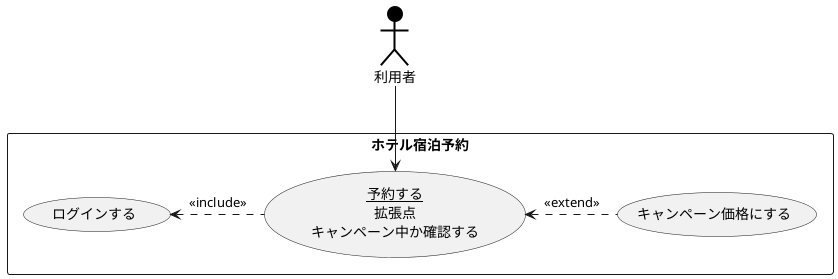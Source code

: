 @startuml ユースケース図
actor 利用者 #000000;line:Black;line.bold;
rectangle ホテル宿泊予約 {
usecase ログインする
usecase キャンペーン価格にする
usecase (<u>予約する</u>\n拡張点\nキャンペーン中か確認する) as input
}
利用者 -->input
ログインする<. input: << include >>
input <. (キャンペーン価格にする) : <<extend>>
@enduml

